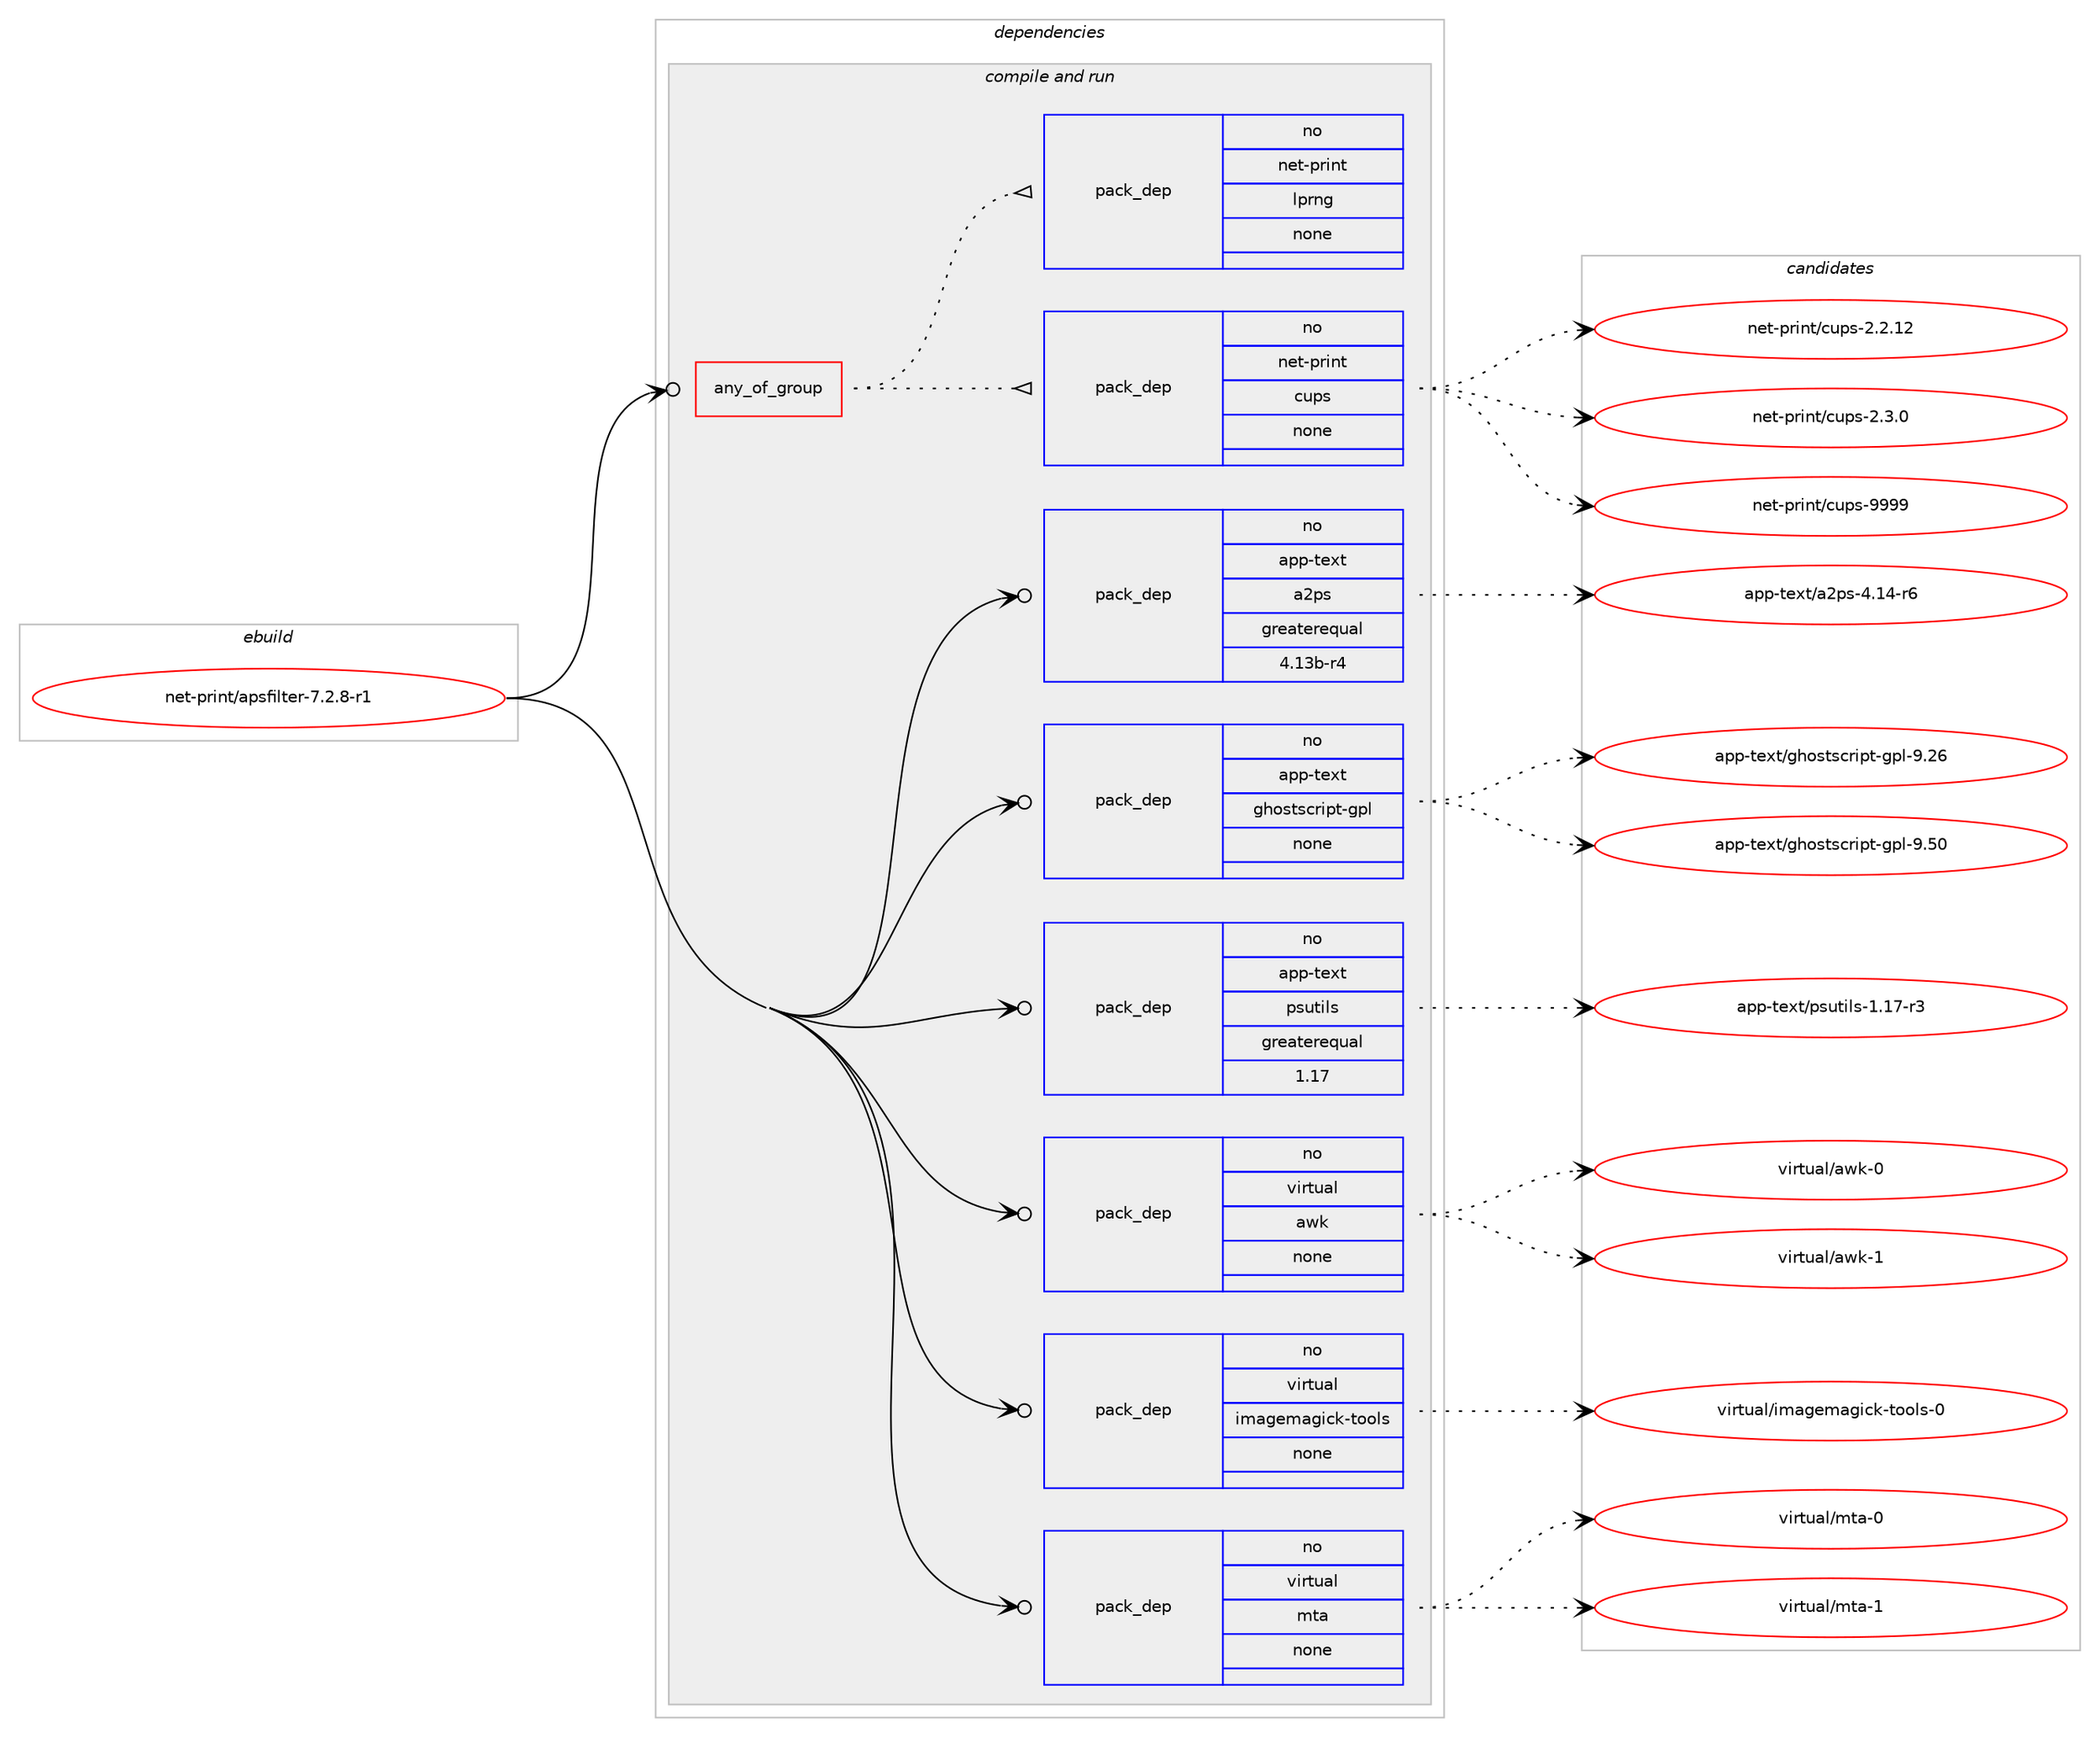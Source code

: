 digraph prolog {

# *************
# Graph options
# *************

newrank=true;
concentrate=true;
compound=true;
graph [rankdir=LR,fontname=Helvetica,fontsize=10,ranksep=1.5];#, ranksep=2.5, nodesep=0.2];
edge  [arrowhead=vee];
node  [fontname=Helvetica,fontsize=10];

# **********
# The ebuild
# **********

subgraph cluster_leftcol {
color=gray;
rank=same;
label=<<i>ebuild</i>>;
id [label="net-print/apsfilter-7.2.8-r1", color=red, width=4, href="../net-print/apsfilter-7.2.8-r1.svg"];
}

# ****************
# The dependencies
# ****************

subgraph cluster_midcol {
color=gray;
label=<<i>dependencies</i>>;
subgraph cluster_compile {
fillcolor="#eeeeee";
style=filled;
label=<<i>compile</i>>;
}
subgraph cluster_compileandrun {
fillcolor="#eeeeee";
style=filled;
label=<<i>compile and run</i>>;
subgraph any14340 {
dependency841114 [label=<<TABLE BORDER="0" CELLBORDER="1" CELLSPACING="0" CELLPADDING="4"><TR><TD CELLPADDING="10">any_of_group</TD></TR></TABLE>>, shape=none, color=red];subgraph pack621269 {
dependency841115 [label=<<TABLE BORDER="0" CELLBORDER="1" CELLSPACING="0" CELLPADDING="4" WIDTH="220"><TR><TD ROWSPAN="6" CELLPADDING="30">pack_dep</TD></TR><TR><TD WIDTH="110">no</TD></TR><TR><TD>net-print</TD></TR><TR><TD>cups</TD></TR><TR><TD>none</TD></TR><TR><TD></TD></TR></TABLE>>, shape=none, color=blue];
}
dependency841114:e -> dependency841115:w [weight=20,style="dotted",arrowhead="oinv"];
subgraph pack621270 {
dependency841116 [label=<<TABLE BORDER="0" CELLBORDER="1" CELLSPACING="0" CELLPADDING="4" WIDTH="220"><TR><TD ROWSPAN="6" CELLPADDING="30">pack_dep</TD></TR><TR><TD WIDTH="110">no</TD></TR><TR><TD>net-print</TD></TR><TR><TD>lprng</TD></TR><TR><TD>none</TD></TR><TR><TD></TD></TR></TABLE>>, shape=none, color=blue];
}
dependency841114:e -> dependency841116:w [weight=20,style="dotted",arrowhead="oinv"];
}
id:e -> dependency841114:w [weight=20,style="solid",arrowhead="odotvee"];
subgraph pack621271 {
dependency841117 [label=<<TABLE BORDER="0" CELLBORDER="1" CELLSPACING="0" CELLPADDING="4" WIDTH="220"><TR><TD ROWSPAN="6" CELLPADDING="30">pack_dep</TD></TR><TR><TD WIDTH="110">no</TD></TR><TR><TD>app-text</TD></TR><TR><TD>a2ps</TD></TR><TR><TD>greaterequal</TD></TR><TR><TD>4.13b-r4</TD></TR></TABLE>>, shape=none, color=blue];
}
id:e -> dependency841117:w [weight=20,style="solid",arrowhead="odotvee"];
subgraph pack621272 {
dependency841118 [label=<<TABLE BORDER="0" CELLBORDER="1" CELLSPACING="0" CELLPADDING="4" WIDTH="220"><TR><TD ROWSPAN="6" CELLPADDING="30">pack_dep</TD></TR><TR><TD WIDTH="110">no</TD></TR><TR><TD>app-text</TD></TR><TR><TD>ghostscript-gpl</TD></TR><TR><TD>none</TD></TR><TR><TD></TD></TR></TABLE>>, shape=none, color=blue];
}
id:e -> dependency841118:w [weight=20,style="solid",arrowhead="odotvee"];
subgraph pack621273 {
dependency841119 [label=<<TABLE BORDER="0" CELLBORDER="1" CELLSPACING="0" CELLPADDING="4" WIDTH="220"><TR><TD ROWSPAN="6" CELLPADDING="30">pack_dep</TD></TR><TR><TD WIDTH="110">no</TD></TR><TR><TD>app-text</TD></TR><TR><TD>psutils</TD></TR><TR><TD>greaterequal</TD></TR><TR><TD>1.17</TD></TR></TABLE>>, shape=none, color=blue];
}
id:e -> dependency841119:w [weight=20,style="solid",arrowhead="odotvee"];
subgraph pack621274 {
dependency841120 [label=<<TABLE BORDER="0" CELLBORDER="1" CELLSPACING="0" CELLPADDING="4" WIDTH="220"><TR><TD ROWSPAN="6" CELLPADDING="30">pack_dep</TD></TR><TR><TD WIDTH="110">no</TD></TR><TR><TD>virtual</TD></TR><TR><TD>awk</TD></TR><TR><TD>none</TD></TR><TR><TD></TD></TR></TABLE>>, shape=none, color=blue];
}
id:e -> dependency841120:w [weight=20,style="solid",arrowhead="odotvee"];
subgraph pack621275 {
dependency841121 [label=<<TABLE BORDER="0" CELLBORDER="1" CELLSPACING="0" CELLPADDING="4" WIDTH="220"><TR><TD ROWSPAN="6" CELLPADDING="30">pack_dep</TD></TR><TR><TD WIDTH="110">no</TD></TR><TR><TD>virtual</TD></TR><TR><TD>imagemagick-tools</TD></TR><TR><TD>none</TD></TR><TR><TD></TD></TR></TABLE>>, shape=none, color=blue];
}
id:e -> dependency841121:w [weight=20,style="solid",arrowhead="odotvee"];
subgraph pack621276 {
dependency841122 [label=<<TABLE BORDER="0" CELLBORDER="1" CELLSPACING="0" CELLPADDING="4" WIDTH="220"><TR><TD ROWSPAN="6" CELLPADDING="30">pack_dep</TD></TR><TR><TD WIDTH="110">no</TD></TR><TR><TD>virtual</TD></TR><TR><TD>mta</TD></TR><TR><TD>none</TD></TR><TR><TD></TD></TR></TABLE>>, shape=none, color=blue];
}
id:e -> dependency841122:w [weight=20,style="solid",arrowhead="odotvee"];
}
subgraph cluster_run {
fillcolor="#eeeeee";
style=filled;
label=<<i>run</i>>;
}
}

# **************
# The candidates
# **************

subgraph cluster_choices {
rank=same;
color=gray;
label=<<i>candidates</i>>;

subgraph choice621269 {
color=black;
nodesep=1;
choice11010111645112114105110116479911711211545504650464950 [label="net-print/cups-2.2.12", color=red, width=4,href="../net-print/cups-2.2.12.svg"];
choice110101116451121141051101164799117112115455046514648 [label="net-print/cups-2.3.0", color=red, width=4,href="../net-print/cups-2.3.0.svg"];
choice1101011164511211410511011647991171121154557575757 [label="net-print/cups-9999", color=red, width=4,href="../net-print/cups-9999.svg"];
dependency841115:e -> choice11010111645112114105110116479911711211545504650464950:w [style=dotted,weight="100"];
dependency841115:e -> choice110101116451121141051101164799117112115455046514648:w [style=dotted,weight="100"];
dependency841115:e -> choice1101011164511211410511011647991171121154557575757:w [style=dotted,weight="100"];
}
subgraph choice621270 {
color=black;
nodesep=1;
}
subgraph choice621271 {
color=black;
nodesep=1;
choice971121124511610112011647975011211545524649524511454 [label="app-text/a2ps-4.14-r6", color=red, width=4,href="../app-text/a2ps-4.14-r6.svg"];
dependency841117:e -> choice971121124511610112011647975011211545524649524511454:w [style=dotted,weight="100"];
}
subgraph choice621272 {
color=black;
nodesep=1;
choice97112112451161011201164710310411111511611599114105112116451031121084557465054 [label="app-text/ghostscript-gpl-9.26", color=red, width=4,href="../app-text/ghostscript-gpl-9.26.svg"];
choice97112112451161011201164710310411111511611599114105112116451031121084557465348 [label="app-text/ghostscript-gpl-9.50", color=red, width=4,href="../app-text/ghostscript-gpl-9.50.svg"];
dependency841118:e -> choice97112112451161011201164710310411111511611599114105112116451031121084557465054:w [style=dotted,weight="100"];
dependency841118:e -> choice97112112451161011201164710310411111511611599114105112116451031121084557465348:w [style=dotted,weight="100"];
}
subgraph choice621273 {
color=black;
nodesep=1;
choice97112112451161011201164711211511711610510811545494649554511451 [label="app-text/psutils-1.17-r3", color=red, width=4,href="../app-text/psutils-1.17-r3.svg"];
dependency841119:e -> choice97112112451161011201164711211511711610510811545494649554511451:w [style=dotted,weight="100"];
}
subgraph choice621274 {
color=black;
nodesep=1;
choice1181051141161179710847971191074548 [label="virtual/awk-0", color=red, width=4,href="../virtual/awk-0.svg"];
choice1181051141161179710847971191074549 [label="virtual/awk-1", color=red, width=4,href="../virtual/awk-1.svg"];
dependency841120:e -> choice1181051141161179710847971191074548:w [style=dotted,weight="100"];
dependency841120:e -> choice1181051141161179710847971191074549:w [style=dotted,weight="100"];
}
subgraph choice621275 {
color=black;
nodesep=1;
choice1181051141161179710847105109971031011099710310599107451161111111081154548 [label="virtual/imagemagick-tools-0", color=red, width=4,href="../virtual/imagemagick-tools-0.svg"];
dependency841121:e -> choice1181051141161179710847105109971031011099710310599107451161111111081154548:w [style=dotted,weight="100"];
}
subgraph choice621276 {
color=black;
nodesep=1;
choice1181051141161179710847109116974548 [label="virtual/mta-0", color=red, width=4,href="../virtual/mta-0.svg"];
choice1181051141161179710847109116974549 [label="virtual/mta-1", color=red, width=4,href="../virtual/mta-1.svg"];
dependency841122:e -> choice1181051141161179710847109116974548:w [style=dotted,weight="100"];
dependency841122:e -> choice1181051141161179710847109116974549:w [style=dotted,weight="100"];
}
}

}
